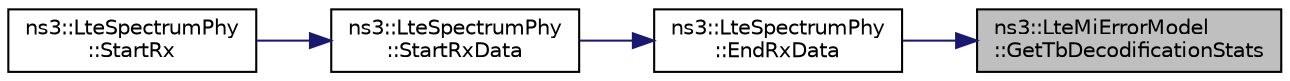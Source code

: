 digraph "ns3::LteMiErrorModel::GetTbDecodificationStats"
{
 // LATEX_PDF_SIZE
  edge [fontname="Helvetica",fontsize="10",labelfontname="Helvetica",labelfontsize="10"];
  node [fontname="Helvetica",fontsize="10",shape=record];
  rankdir="RL";
  Node1 [label="ns3::LteMiErrorModel\l::GetTbDecodificationStats",height=0.2,width=0.4,color="black", fillcolor="grey75", style="filled", fontcolor="black",tooltip="run the error-model algorithm for the specified TB"];
  Node1 -> Node2 [dir="back",color="midnightblue",fontsize="10",style="solid",fontname="Helvetica"];
  Node2 [label="ns3::LteSpectrumPhy\l::EndRxData",height=0.2,width=0.4,color="black", fillcolor="white", style="filled",URL="$classns3_1_1_lte_spectrum_phy.html#adb0ef7ffaee60976d3b79f31fb3129ca",tooltip="End receive data function."];
  Node2 -> Node3 [dir="back",color="midnightblue",fontsize="10",style="solid",fontname="Helvetica"];
  Node3 [label="ns3::LteSpectrumPhy\l::StartRxData",height=0.2,width=0.4,color="black", fillcolor="white", style="filled",URL="$classns3_1_1_lte_spectrum_phy.html#a496c5216723459c21c02576f8a5056af",tooltip="Start receive data function."];
  Node3 -> Node4 [dir="back",color="midnightblue",fontsize="10",style="solid",fontname="Helvetica"];
  Node4 [label="ns3::LteSpectrumPhy\l::StartRx",height=0.2,width=0.4,color="black", fillcolor="white", style="filled",URL="$classns3_1_1_lte_spectrum_phy.html#af4041e1ab1f466d1c66b8f2f1c519657",tooltip="Notify the SpectrumPhy instance of an incoming signal."];
}
